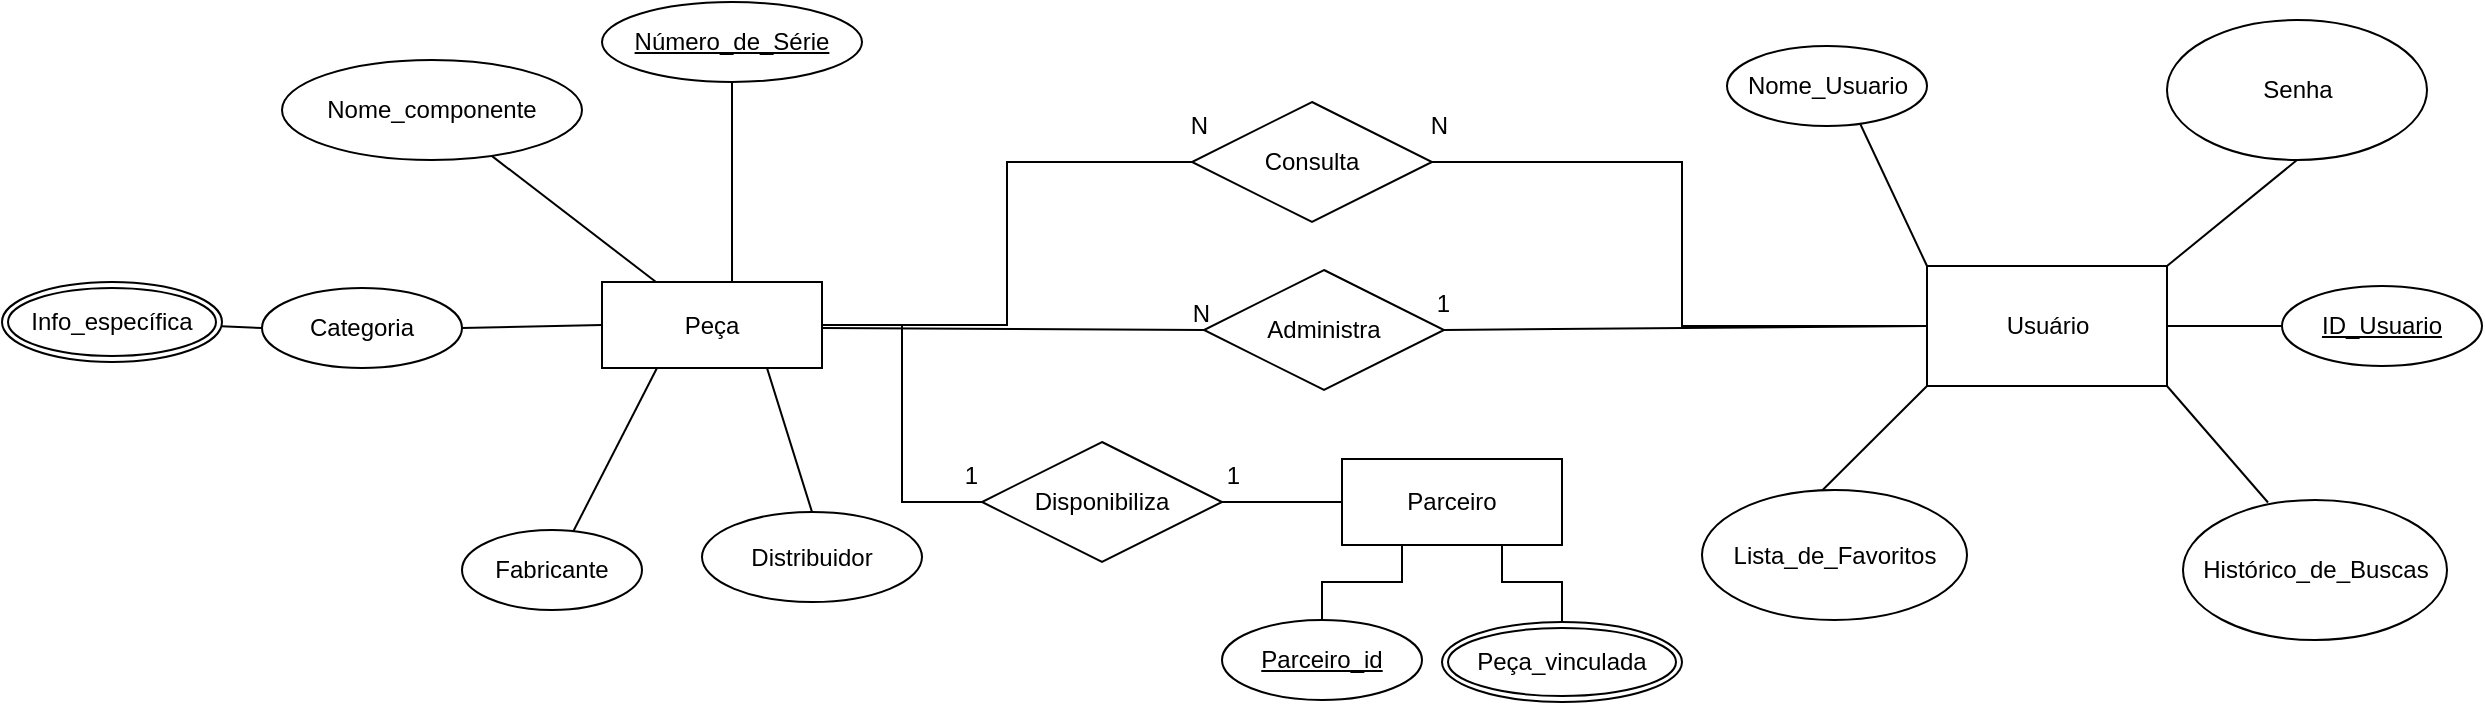 <mxfile version="21.8.0" type="github">
  <diagram id="R2lEEEUBdFMjLlhIrx00" name="Page-1">
    <mxGraphModel dx="3298" dy="900" grid="1" gridSize="10" guides="1" tooltips="1" connect="1" arrows="1" fold="1" page="1" pageScale="1" pageWidth="850" pageHeight="1100" math="0" shadow="0" extFonts="Permanent Marker^https://fonts.googleapis.com/css?family=Permanent+Marker">
      <root>
        <mxCell id="0" />
        <mxCell id="1" parent="0" />
        <mxCell id="LTAQ_SRKEP-H9aSpujnp-1" value="Usuário" style="rounded=0;whiteSpace=wrap;html=1;" parent="1" vertex="1">
          <mxGeometry x="-527.5" y="512" width="120" height="60" as="geometry" />
        </mxCell>
        <mxCell id="LTAQ_SRKEP-H9aSpujnp-3" value="Senha" style="ellipse;whiteSpace=wrap;html=1;" parent="1" vertex="1">
          <mxGeometry x="-407.5" y="389" width="130" height="70" as="geometry" />
        </mxCell>
        <mxCell id="LTAQ_SRKEP-H9aSpujnp-6" value="" style="endArrow=none;html=1;rounded=0;exitX=0.441;exitY=0.029;exitDx=0;exitDy=0;entryX=0;entryY=1;entryDx=0;entryDy=0;exitPerimeter=0;" parent="1" source="LTAQ_SRKEP-H9aSpujnp-16" target="LTAQ_SRKEP-H9aSpujnp-1" edge="1">
          <mxGeometry width="50" height="50" relative="1" as="geometry">
            <mxPoint x="-587.5" y="619" as="sourcePoint" />
            <mxPoint x="-527.5" y="592" as="targetPoint" />
          </mxGeometry>
        </mxCell>
        <mxCell id="LTAQ_SRKEP-H9aSpujnp-7" value="" style="endArrow=none;html=1;rounded=0;entryX=0;entryY=0;entryDx=0;entryDy=0;exitX=0.664;exitY=0.962;exitDx=0;exitDy=0;exitPerimeter=0;" parent="1" source="jRGIRm8XnioBFw0qTzFV-4" target="LTAQ_SRKEP-H9aSpujnp-1" edge="1">
          <mxGeometry width="50" height="50" relative="1" as="geometry">
            <mxPoint x="-552.574" y="447.284" as="sourcePoint" />
            <mxPoint x="-567.5" y="502" as="targetPoint" />
          </mxGeometry>
        </mxCell>
        <mxCell id="LTAQ_SRKEP-H9aSpujnp-8" value="" style="endArrow=none;html=1;rounded=0;entryX=0.5;entryY=1;entryDx=0;entryDy=0;exitX=1;exitY=0;exitDx=0;exitDy=0;" parent="1" source="LTAQ_SRKEP-H9aSpujnp-1" target="LTAQ_SRKEP-H9aSpujnp-3" edge="1">
          <mxGeometry width="50" height="50" relative="1" as="geometry">
            <mxPoint x="-407.5" y="512" as="sourcePoint" />
            <mxPoint x="-357.5" y="462" as="targetPoint" />
          </mxGeometry>
        </mxCell>
        <mxCell id="LTAQ_SRKEP-H9aSpujnp-9" value="" style="endArrow=none;html=1;rounded=0;entryX=1;entryY=1;entryDx=0;entryDy=0;exitX=0.322;exitY=0.018;exitDx=0;exitDy=0;exitPerimeter=0;" parent="1" source="LTAQ_SRKEP-H9aSpujnp-18" target="LTAQ_SRKEP-H9aSpujnp-1" edge="1">
          <mxGeometry width="50" height="50" relative="1" as="geometry">
            <mxPoint x="-347.5" y="624" as="sourcePoint" />
            <mxPoint x="-327.5" y="562" as="targetPoint" />
          </mxGeometry>
        </mxCell>
        <mxCell id="LTAQ_SRKEP-H9aSpujnp-16" value="Lista_de_Favoritos" style="ellipse;whiteSpace=wrap;html=1;" parent="1" vertex="1">
          <mxGeometry x="-640" y="624" width="132.5" height="65" as="geometry" />
        </mxCell>
        <mxCell id="LTAQ_SRKEP-H9aSpujnp-18" value="Histórico_de_Buscas" style="ellipse;whiteSpace=wrap;html=1;" parent="1" vertex="1">
          <mxGeometry x="-399.5" y="629" width="132" height="70" as="geometry" />
        </mxCell>
        <mxCell id="4MAnxMVnoImmJo_8xee9-1" value="Administra" style="shape=rhombus;perimeter=rhombusPerimeter;whiteSpace=wrap;html=1;align=center;" parent="1" vertex="1">
          <mxGeometry x="-889" y="514" width="120" height="60" as="geometry" />
        </mxCell>
        <mxCell id="4MAnxMVnoImmJo_8xee9-2" value="" style="endArrow=none;html=1;rounded=0;exitX=0;exitY=0.5;exitDx=0;exitDy=0;entryX=1;entryY=0.5;entryDx=0;entryDy=0;" parent="1" source="LTAQ_SRKEP-H9aSpujnp-1" target="4MAnxMVnoImmJo_8xee9-1" edge="1">
          <mxGeometry relative="1" as="geometry">
            <mxPoint x="-520" y="542.5" as="sourcePoint" />
            <mxPoint x="-560" y="509.5" as="targetPoint" />
          </mxGeometry>
        </mxCell>
        <mxCell id="4MAnxMVnoImmJo_8xee9-3" value="1" style="resizable=0;html=1;whiteSpace=wrap;align=right;verticalAlign=bottom;" parent="4MAnxMVnoImmJo_8xee9-2" connectable="0" vertex="1">
          <mxGeometry x="1" relative="1" as="geometry">
            <mxPoint x="4" y="-4" as="offset" />
          </mxGeometry>
        </mxCell>
        <mxCell id="4MAnxMVnoImmJo_8xee9-4" value="" style="endArrow=none;html=1;rounded=0;entryX=0;entryY=0.5;entryDx=0;entryDy=0;edgeStyle=orthogonalEdgeStyle;" parent="1" target="4MAnxMVnoImmJo_8xee9-1" edge="1">
          <mxGeometry relative="1" as="geometry">
            <mxPoint x="-1080" y="543" as="sourcePoint" />
            <mxPoint x="-1000" y="542.66" as="targetPoint" />
          </mxGeometry>
        </mxCell>
        <mxCell id="4MAnxMVnoImmJo_8xee9-5" value="N" style="resizable=0;html=1;whiteSpace=wrap;align=right;verticalAlign=bottom;" parent="4MAnxMVnoImmJo_8xee9-4" connectable="0" vertex="1">
          <mxGeometry x="1" relative="1" as="geometry">
            <mxPoint x="5" as="offset" />
          </mxGeometry>
        </mxCell>
        <mxCell id="4MAnxMVnoImmJo_8xee9-6" value="Peça" style="whiteSpace=wrap;html=1;align=center;" parent="1" vertex="1">
          <mxGeometry x="-1190" y="520" width="110" height="43" as="geometry" />
        </mxCell>
        <mxCell id="oYfXPeK7zLLB6C0x6cgN-19" style="rounded=0;orthogonalLoop=1;jettySize=auto;html=1;endArrow=none;endFill=0;" parent="1" source="oYfXPeK7zLLB6C0x6cgN-16" target="4MAnxMVnoImmJo_8xee9-6" edge="1">
          <mxGeometry relative="1" as="geometry">
            <mxPoint x="-1586" y="655" as="sourcePoint" />
            <mxPoint x="-1255.98" y="675" as="targetPoint" />
          </mxGeometry>
        </mxCell>
        <mxCell id="oYfXPeK7zLLB6C0x6cgN-16" value="Nome_componente" style="ellipse;whiteSpace=wrap;html=1;align=center;" parent="1" vertex="1">
          <mxGeometry x="-1350" y="409" width="150" height="50" as="geometry" />
        </mxCell>
        <mxCell id="p8DppHy_yBbBiBC5wIIv-90" style="rounded=0;orthogonalLoop=1;jettySize=auto;html=1;exitX=0.75;exitY=1;exitDx=0;exitDy=0;entryX=0.5;entryY=0;entryDx=0;entryDy=0;endArrow=none;endFill=0;" parent="1" source="4MAnxMVnoImmJo_8xee9-6" target="p8DppHy_yBbBiBC5wIIv-89" edge="1">
          <mxGeometry relative="1" as="geometry">
            <mxPoint x="-1159" y="660" as="sourcePoint" />
          </mxGeometry>
        </mxCell>
        <mxCell id="oYfXPeK7zLLB6C0x6cgN-59" style="rounded=0;orthogonalLoop=1;jettySize=auto;html=1;endArrow=none;endFill=0;entryX=0.591;entryY=0;entryDx=0;entryDy=0;entryPerimeter=0;" parent="1" source="oTJpKNkBvXPZNg78JNuW-19" target="4MAnxMVnoImmJo_8xee9-6" edge="1">
          <mxGeometry relative="1" as="geometry">
            <mxPoint x="-1216.527" y="710.029" as="sourcePoint" />
            <mxPoint x="-1211.13" y="683.7" as="targetPoint" />
          </mxGeometry>
        </mxCell>
        <mxCell id="oYfXPeK7zLLB6C0x6cgN-68" style="rounded=0;orthogonalLoop=1;jettySize=auto;html=1;exitX=0.605;exitY=0.075;exitDx=0;exitDy=0;entryX=0.25;entryY=1;entryDx=0;entryDy=0;endArrow=none;endFill=0;exitPerimeter=0;" parent="1" source="oYfXPeK7zLLB6C0x6cgN-62" target="4MAnxMVnoImmJo_8xee9-6" edge="1">
          <mxGeometry relative="1" as="geometry">
            <mxPoint x="-1178.038" y="677.678" as="targetPoint" />
          </mxGeometry>
        </mxCell>
        <mxCell id="oYfXPeK7zLLB6C0x6cgN-62" value="Fabricante" style="ellipse;whiteSpace=wrap;html=1;align=center;" parent="1" vertex="1">
          <mxGeometry x="-1260" y="644" width="90" height="40" as="geometry" />
        </mxCell>
        <mxCell id="p8DppHy_yBbBiBC5wIIv-85" style="edgeStyle=orthogonalEdgeStyle;rounded=0;orthogonalLoop=1;jettySize=auto;html=1;exitX=1;exitY=0.5;exitDx=0;exitDy=0;entryX=0;entryY=0.5;entryDx=0;entryDy=0;endArrow=none;endFill=0;" parent="1" source="p8DppHy_yBbBiBC5wIIv-84" target="jRGIRm8XnioBFw0qTzFV-10" edge="1">
          <mxGeometry relative="1" as="geometry">
            <mxPoint x="-840" y="630" as="targetPoint" />
          </mxGeometry>
        </mxCell>
        <mxCell id="p8DppHy_yBbBiBC5wIIv-86" style="edgeStyle=orthogonalEdgeStyle;rounded=0;orthogonalLoop=1;jettySize=auto;html=1;exitX=0;exitY=0.5;exitDx=0;exitDy=0;entryX=1;entryY=0.5;entryDx=0;entryDy=0;endArrow=none;endFill=0;" parent="1" source="p8DppHy_yBbBiBC5wIIv-84" target="4MAnxMVnoImmJo_8xee9-6" edge="1">
          <mxGeometry relative="1" as="geometry">
            <Array as="points">
              <mxPoint x="-1040" y="630" />
              <mxPoint x="-1040" y="541" />
            </Array>
          </mxGeometry>
        </mxCell>
        <mxCell id="p8DppHy_yBbBiBC5wIIv-84" value="Disponibiliza" style="shape=rhombus;perimeter=rhombusPerimeter;whiteSpace=wrap;html=1;align=center;" parent="1" vertex="1">
          <mxGeometry x="-1000" y="600" width="120" height="60" as="geometry" />
        </mxCell>
        <mxCell id="p8DppHy_yBbBiBC5wIIv-87" value="1" style="resizable=0;html=1;whiteSpace=wrap;align=right;verticalAlign=bottom;" parent="1" connectable="0" vertex="1">
          <mxGeometry x="-1000.001" y="625.0" as="geometry" />
        </mxCell>
        <mxCell id="p8DppHy_yBbBiBC5wIIv-88" value="1" style="resizable=0;html=1;whiteSpace=wrap;align=right;verticalAlign=bottom;" parent="1" connectable="0" vertex="1">
          <mxGeometry x="-870" y="625" as="geometry" />
        </mxCell>
        <mxCell id="p8DppHy_yBbBiBC5wIIv-89" value="Distribuidor" style="ellipse;whiteSpace=wrap;html=1;align=center;" parent="1" vertex="1">
          <mxGeometry x="-1140" y="635" width="110" height="45" as="geometry" />
        </mxCell>
        <mxCell id="waNpeRLkHKdOiJPTRnsB-10" style="edgeStyle=orthogonalEdgeStyle;rounded=0;orthogonalLoop=1;jettySize=auto;html=1;exitX=0.5;exitY=0;exitDx=0;exitDy=0;endArrow=none;endFill=0;entryX=0.346;entryY=0.995;entryDx=0;entryDy=0;entryPerimeter=0;" parent="1" target="jRGIRm8XnioBFw0qTzFV-10" edge="1">
          <mxGeometry relative="1" as="geometry">
            <mxPoint x="-760" y="650" as="targetPoint" />
            <Array as="points">
              <mxPoint x="-830" y="670" />
              <mxPoint x="-790" y="670" />
              <mxPoint x="-790" y="651" />
            </Array>
            <mxPoint x="-830" y="690" as="sourcePoint" />
          </mxGeometry>
        </mxCell>
        <mxCell id="waNpeRLkHKdOiJPTRnsB-13" style="edgeStyle=orthogonalEdgeStyle;rounded=0;orthogonalLoop=1;jettySize=auto;html=1;exitX=0.5;exitY=0;exitDx=0;exitDy=0;endArrow=none;endFill=0;" parent="1" source="waNpeRLkHKdOiJPTRnsB-12" target="jRGIRm8XnioBFw0qTzFV-10" edge="1">
          <mxGeometry relative="1" as="geometry">
            <mxPoint x="-770" y="660" as="targetPoint" />
            <Array as="points">
              <mxPoint x="-710" y="670" />
              <mxPoint x="-740" y="670" />
            </Array>
          </mxGeometry>
        </mxCell>
        <mxCell id="waNpeRLkHKdOiJPTRnsB-12" value="Peça_vinculada" style="ellipse;shape=doubleEllipse;margin=3;whiteSpace=wrap;html=1;align=center;" parent="1" vertex="1">
          <mxGeometry x="-770" y="690" width="120" height="40" as="geometry" />
        </mxCell>
        <mxCell id="waNpeRLkHKdOiJPTRnsB-16" style="edgeStyle=orthogonalEdgeStyle;rounded=0;orthogonalLoop=1;jettySize=auto;html=1;exitX=0.944;exitY=0.538;exitDx=0;exitDy=0;endArrow=none;endFill=0;exitPerimeter=0;" parent="1" source="waNpeRLkHKdOiJPTRnsB-15" target="LTAQ_SRKEP-H9aSpujnp-1" edge="1">
          <mxGeometry relative="1" as="geometry">
            <mxPoint x="-700" y="460" as="sourcePoint" />
            <mxPoint x="-520" y="540" as="targetPoint" />
            <Array as="points">
              <mxPoint x="-782" y="460" />
              <mxPoint x="-650" y="460" />
              <mxPoint x="-650" y="542" />
            </Array>
          </mxGeometry>
        </mxCell>
        <mxCell id="waNpeRLkHKdOiJPTRnsB-17" style="edgeStyle=orthogonalEdgeStyle;rounded=0;orthogonalLoop=1;jettySize=auto;html=1;exitX=0;exitY=0.5;exitDx=0;exitDy=0;endArrow=none;endFill=0;entryX=1;entryY=0.5;entryDx=0;entryDy=0;" parent="1" source="waNpeRLkHKdOiJPTRnsB-15" target="4MAnxMVnoImmJo_8xee9-6" edge="1">
          <mxGeometry relative="1" as="geometry" />
        </mxCell>
        <mxCell id="waNpeRLkHKdOiJPTRnsB-15" value="Consulta" style="shape=rhombus;perimeter=rhombusPerimeter;whiteSpace=wrap;html=1;align=center;" parent="1" vertex="1">
          <mxGeometry x="-895" y="430" width="120" height="60" as="geometry" />
        </mxCell>
        <mxCell id="waNpeRLkHKdOiJPTRnsB-19" value="N" style="resizable=0;html=1;whiteSpace=wrap;align=right;verticalAlign=bottom;" parent="1" connectable="0" vertex="1">
          <mxGeometry x="-885.003" y="450" as="geometry" />
        </mxCell>
        <mxCell id="waNpeRLkHKdOiJPTRnsB-20" value="N" style="resizable=0;html=1;whiteSpace=wrap;align=right;verticalAlign=bottom;" parent="1" connectable="0" vertex="1">
          <mxGeometry x="-765.003" y="450" as="geometry" />
        </mxCell>
        <mxCell id="jRGIRm8XnioBFw0qTzFV-4" value="Nome_Usuario" style="ellipse;whiteSpace=wrap;html=1;align=center;" parent="1" vertex="1">
          <mxGeometry x="-627.5" y="402" width="100" height="40" as="geometry" />
        </mxCell>
        <mxCell id="jRGIRm8XnioBFw0qTzFV-6" style="edgeStyle=orthogonalEdgeStyle;rounded=0;orthogonalLoop=1;jettySize=auto;html=1;exitX=0;exitY=0.5;exitDx=0;exitDy=0;entryX=1;entryY=0.5;entryDx=0;entryDy=0;endArrow=none;endFill=0;" parent="1" source="jRGIRm8XnioBFw0qTzFV-5" target="LTAQ_SRKEP-H9aSpujnp-1" edge="1">
          <mxGeometry relative="1" as="geometry" />
        </mxCell>
        <mxCell id="jRGIRm8XnioBFw0qTzFV-5" value="ID_Usuario" style="ellipse;whiteSpace=wrap;html=1;align=center;fontStyle=4;" parent="1" vertex="1">
          <mxGeometry x="-350" y="522" width="100" height="40" as="geometry" />
        </mxCell>
        <mxCell id="jRGIRm8XnioBFw0qTzFV-10" value="Parceiro" style="whiteSpace=wrap;html=1;align=center;" parent="1" vertex="1">
          <mxGeometry x="-820" y="608.5" width="110" height="43" as="geometry" />
        </mxCell>
        <mxCell id="oTJpKNkBvXPZNg78JNuW-23" style="rounded=0;orthogonalLoop=1;jettySize=auto;html=1;exitX=1;exitY=0.5;exitDx=0;exitDy=0;entryX=0;entryY=0.5;entryDx=0;entryDy=0;endArrow=none;endFill=0;" edge="1" parent="1" source="oTJpKNkBvXPZNg78JNuW-10" target="4MAnxMVnoImmJo_8xee9-6">
          <mxGeometry relative="1" as="geometry" />
        </mxCell>
        <mxCell id="oTJpKNkBvXPZNg78JNuW-26" style="rounded=0;orthogonalLoop=1;jettySize=auto;html=1;exitX=0;exitY=0.5;exitDx=0;exitDy=0;endArrow=none;endFill=0;" edge="1" parent="1" source="oTJpKNkBvXPZNg78JNuW-10" target="oTJpKNkBvXPZNg78JNuW-24">
          <mxGeometry relative="1" as="geometry" />
        </mxCell>
        <mxCell id="oTJpKNkBvXPZNg78JNuW-10" value="Categoria" style="ellipse;whiteSpace=wrap;html=1;align=center;" vertex="1" parent="1">
          <mxGeometry x="-1360" y="523" width="100" height="40" as="geometry" />
        </mxCell>
        <mxCell id="oTJpKNkBvXPZNg78JNuW-18" value="Parceiro_id" style="ellipse;whiteSpace=wrap;html=1;align=center;fontStyle=4;" vertex="1" parent="1">
          <mxGeometry x="-880" y="689" width="100" height="40" as="geometry" />
        </mxCell>
        <mxCell id="oTJpKNkBvXPZNg78JNuW-19" value="Número_de_Série" style="ellipse;whiteSpace=wrap;html=1;align=center;fontStyle=4;" vertex="1" parent="1">
          <mxGeometry x="-1190" y="380" width="130" height="40" as="geometry" />
        </mxCell>
        <mxCell id="oTJpKNkBvXPZNg78JNuW-24" value="Info_específica" style="ellipse;shape=doubleEllipse;margin=3;whiteSpace=wrap;html=1;align=center;" vertex="1" parent="1">
          <mxGeometry x="-1490" y="520" width="110" height="40" as="geometry" />
        </mxCell>
      </root>
    </mxGraphModel>
  </diagram>
</mxfile>
